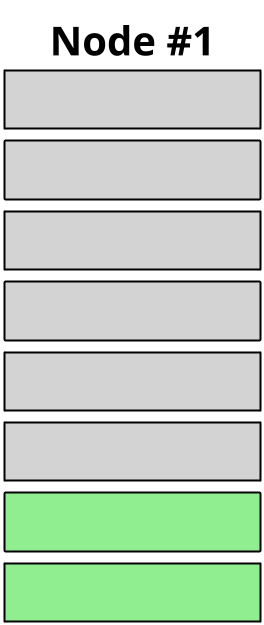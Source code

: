 @startuml
scale 1/5
skinparam ComponentStyle rectangle
skinparam Component {
    FontSize 200
    BackgroundColor LightGrey
    BorderThickness 10
    BorderColor black
}

skinparam Note {
    FontSize 200
    BackgroundColor transparent
    BorderColor transparent
}

skinparam Card {
    FontSize 200
    BackgroundColor transparent
    BorderColor transparent
}

card "Node #1" {
    component "  <color:transparent>dirty pages  " as c1
    component "  <color:transparent>dirty pages  " as c2
    component "  <color:transparent>dirty pages  " as c3
    component "  <color:transparent>dirty pages  " as c4
    component "  <color:transparent>dirty pages  " as c5
    component "  <color:transparent>dirty pages  " as c6
    component "  <color:transparent>dirty pages  " as c7 #LightGreen
    component "  <color:transparent>dirty pages  " as c8 #LightGreen

    c1-down[hidden]-c2
    c2-down[hidden]-c3
    c3-down[hidden]-c4
    c4-down[hidden]-c5
    c5-down[hidden]-c6
    c6-down[hidden]-c7
    c7-down[hidden]-c8
}

@enduml